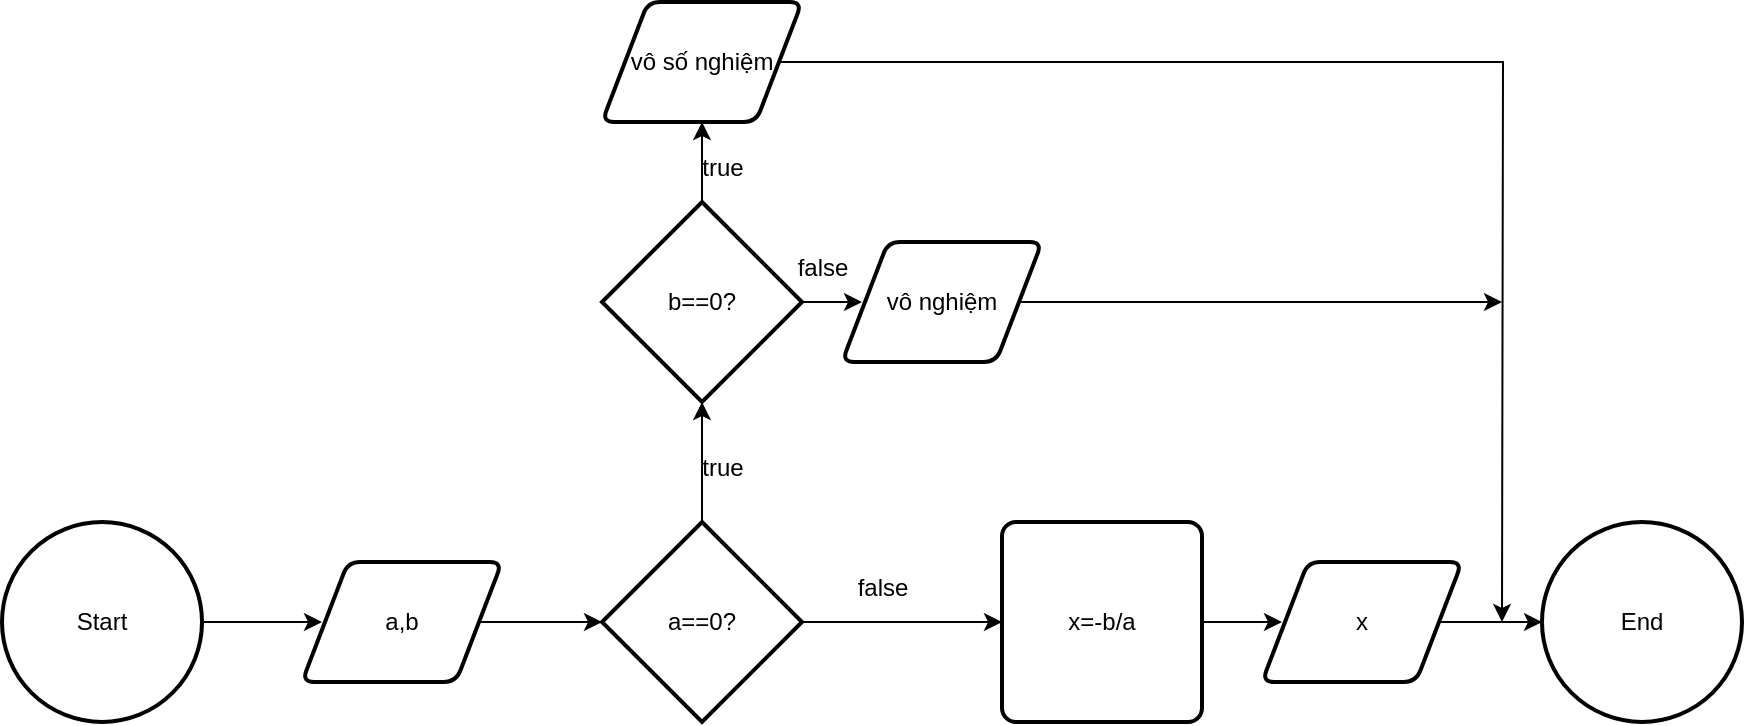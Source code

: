 <mxfile version="25.0.3">
  <diagram name="Page-1" id="jDCYw-NxGSQabT_n0lVR">
    <mxGraphModel dx="1042" dy="1665" grid="1" gridSize="10" guides="1" tooltips="1" connect="1" arrows="1" fold="1" page="1" pageScale="1" pageWidth="850" pageHeight="1100" math="0" shadow="0">
      <root>
        <mxCell id="0" />
        <mxCell id="1" parent="0" />
        <mxCell id="mrzxE51H8Z92VVpOKq_B-2" style="edgeStyle=orthogonalEdgeStyle;rounded=0;orthogonalLoop=1;jettySize=auto;html=1;" edge="1" parent="1" source="mrzxE51H8Z92VVpOKq_B-1">
          <mxGeometry relative="1" as="geometry">
            <mxPoint x="530" y="290" as="targetPoint" />
          </mxGeometry>
        </mxCell>
        <mxCell id="mrzxE51H8Z92VVpOKq_B-1" value="Start" style="strokeWidth=2;html=1;shape=mxgraph.flowchart.start_2;whiteSpace=wrap;" vertex="1" parent="1">
          <mxGeometry x="370" y="240" width="100" height="100" as="geometry" />
        </mxCell>
        <mxCell id="mrzxE51H8Z92VVpOKq_B-4" style="edgeStyle=orthogonalEdgeStyle;rounded=0;orthogonalLoop=1;jettySize=auto;html=1;" edge="1" parent="1" source="mrzxE51H8Z92VVpOKq_B-3">
          <mxGeometry relative="1" as="geometry">
            <mxPoint x="670" y="290" as="targetPoint" />
          </mxGeometry>
        </mxCell>
        <mxCell id="mrzxE51H8Z92VVpOKq_B-3" value="a,b" style="shape=parallelogram;html=1;strokeWidth=2;perimeter=parallelogramPerimeter;whiteSpace=wrap;rounded=1;arcSize=12;size=0.23;" vertex="1" parent="1">
          <mxGeometry x="520" y="260" width="100" height="60" as="geometry" />
        </mxCell>
        <mxCell id="mrzxE51H8Z92VVpOKq_B-6" style="edgeStyle=orthogonalEdgeStyle;rounded=0;orthogonalLoop=1;jettySize=auto;html=1;" edge="1" parent="1" source="mrzxE51H8Z92VVpOKq_B-5">
          <mxGeometry relative="1" as="geometry">
            <mxPoint x="870" y="290" as="targetPoint" />
          </mxGeometry>
        </mxCell>
        <mxCell id="mrzxE51H8Z92VVpOKq_B-8" style="edgeStyle=orthogonalEdgeStyle;rounded=0;orthogonalLoop=1;jettySize=auto;html=1;" edge="1" parent="1" source="mrzxE51H8Z92VVpOKq_B-5">
          <mxGeometry relative="1" as="geometry">
            <mxPoint x="720" y="180" as="targetPoint" />
          </mxGeometry>
        </mxCell>
        <mxCell id="mrzxE51H8Z92VVpOKq_B-5" value="a==0?" style="strokeWidth=2;html=1;shape=mxgraph.flowchart.decision;whiteSpace=wrap;" vertex="1" parent="1">
          <mxGeometry x="670" y="240" width="100" height="100" as="geometry" />
        </mxCell>
        <mxCell id="mrzxE51H8Z92VVpOKq_B-7" value="false" style="text;html=1;align=center;verticalAlign=middle;resizable=0;points=[];autosize=1;strokeColor=none;fillColor=none;" vertex="1" parent="1">
          <mxGeometry x="785" y="258" width="50" height="30" as="geometry" />
        </mxCell>
        <mxCell id="mrzxE51H8Z92VVpOKq_B-9" value="true" style="text;html=1;align=center;verticalAlign=middle;resizable=0;points=[];autosize=1;strokeColor=none;fillColor=none;" vertex="1" parent="1">
          <mxGeometry x="710" y="198" width="40" height="30" as="geometry" />
        </mxCell>
        <mxCell id="mrzxE51H8Z92VVpOKq_B-11" style="edgeStyle=orthogonalEdgeStyle;rounded=0;orthogonalLoop=1;jettySize=auto;html=1;" edge="1" parent="1" source="mrzxE51H8Z92VVpOKq_B-10">
          <mxGeometry relative="1" as="geometry">
            <mxPoint x="720" y="40" as="targetPoint" />
          </mxGeometry>
        </mxCell>
        <mxCell id="mrzxE51H8Z92VVpOKq_B-14" style="edgeStyle=orthogonalEdgeStyle;rounded=0;orthogonalLoop=1;jettySize=auto;html=1;" edge="1" parent="1" source="mrzxE51H8Z92VVpOKq_B-10">
          <mxGeometry relative="1" as="geometry">
            <mxPoint x="800" y="130" as="targetPoint" />
          </mxGeometry>
        </mxCell>
        <mxCell id="mrzxE51H8Z92VVpOKq_B-10" value="b==0?" style="strokeWidth=2;html=1;shape=mxgraph.flowchart.decision;whiteSpace=wrap;" vertex="1" parent="1">
          <mxGeometry x="670" y="80" width="100" height="100" as="geometry" />
        </mxCell>
        <mxCell id="mrzxE51H8Z92VVpOKq_B-12" value="true" style="text;html=1;align=center;verticalAlign=middle;resizable=0;points=[];autosize=1;strokeColor=none;fillColor=none;" vertex="1" parent="1">
          <mxGeometry x="710" y="48" width="40" height="30" as="geometry" />
        </mxCell>
        <mxCell id="mrzxE51H8Z92VVpOKq_B-23" style="edgeStyle=orthogonalEdgeStyle;rounded=0;orthogonalLoop=1;jettySize=auto;html=1;" edge="1" parent="1" source="mrzxE51H8Z92VVpOKq_B-13">
          <mxGeometry relative="1" as="geometry">
            <mxPoint x="1120" y="290" as="targetPoint" />
          </mxGeometry>
        </mxCell>
        <mxCell id="mrzxE51H8Z92VVpOKq_B-13" value="vô số nghiệm" style="shape=parallelogram;html=1;strokeWidth=2;perimeter=parallelogramPerimeter;whiteSpace=wrap;rounded=1;arcSize=12;size=0.23;" vertex="1" parent="1">
          <mxGeometry x="670" y="-20" width="100" height="60" as="geometry" />
        </mxCell>
        <mxCell id="mrzxE51H8Z92VVpOKq_B-15" value="false" style="text;html=1;align=center;verticalAlign=middle;resizable=0;points=[];autosize=1;strokeColor=none;fillColor=none;" vertex="1" parent="1">
          <mxGeometry x="755" y="98" width="50" height="30" as="geometry" />
        </mxCell>
        <mxCell id="mrzxE51H8Z92VVpOKq_B-24" style="edgeStyle=orthogonalEdgeStyle;rounded=0;orthogonalLoop=1;jettySize=auto;html=1;" edge="1" parent="1" source="mrzxE51H8Z92VVpOKq_B-16">
          <mxGeometry relative="1" as="geometry">
            <mxPoint x="1120" y="130" as="targetPoint" />
          </mxGeometry>
        </mxCell>
        <mxCell id="mrzxE51H8Z92VVpOKq_B-16" value="vô nghiệm" style="shape=parallelogram;html=1;strokeWidth=2;perimeter=parallelogramPerimeter;whiteSpace=wrap;rounded=1;arcSize=12;size=0.23;" vertex="1" parent="1">
          <mxGeometry x="790" y="100" width="100" height="60" as="geometry" />
        </mxCell>
        <mxCell id="mrzxE51H8Z92VVpOKq_B-19" style="edgeStyle=orthogonalEdgeStyle;rounded=0;orthogonalLoop=1;jettySize=auto;html=1;" edge="1" parent="1" source="mrzxE51H8Z92VVpOKq_B-18">
          <mxGeometry relative="1" as="geometry">
            <mxPoint x="1010" y="290" as="targetPoint" />
          </mxGeometry>
        </mxCell>
        <mxCell id="mrzxE51H8Z92VVpOKq_B-18" value="x=-b/a" style="rounded=1;whiteSpace=wrap;html=1;absoluteArcSize=1;arcSize=14;strokeWidth=2;" vertex="1" parent="1">
          <mxGeometry x="870" y="240" width="100" height="100" as="geometry" />
        </mxCell>
        <mxCell id="mrzxE51H8Z92VVpOKq_B-21" style="edgeStyle=orthogonalEdgeStyle;rounded=0;orthogonalLoop=1;jettySize=auto;html=1;" edge="1" parent="1" source="mrzxE51H8Z92VVpOKq_B-20" target="mrzxE51H8Z92VVpOKq_B-22">
          <mxGeometry relative="1" as="geometry">
            <mxPoint x="1190" y="290" as="targetPoint" />
          </mxGeometry>
        </mxCell>
        <mxCell id="mrzxE51H8Z92VVpOKq_B-20" value="x" style="shape=parallelogram;html=1;strokeWidth=2;perimeter=parallelogramPerimeter;whiteSpace=wrap;rounded=1;arcSize=12;size=0.23;" vertex="1" parent="1">
          <mxGeometry x="1000" y="260" width="100" height="60" as="geometry" />
        </mxCell>
        <mxCell id="mrzxE51H8Z92VVpOKq_B-22" value="End" style="strokeWidth=2;html=1;shape=mxgraph.flowchart.start_2;whiteSpace=wrap;" vertex="1" parent="1">
          <mxGeometry x="1140" y="240" width="100" height="100" as="geometry" />
        </mxCell>
      </root>
    </mxGraphModel>
  </diagram>
</mxfile>
